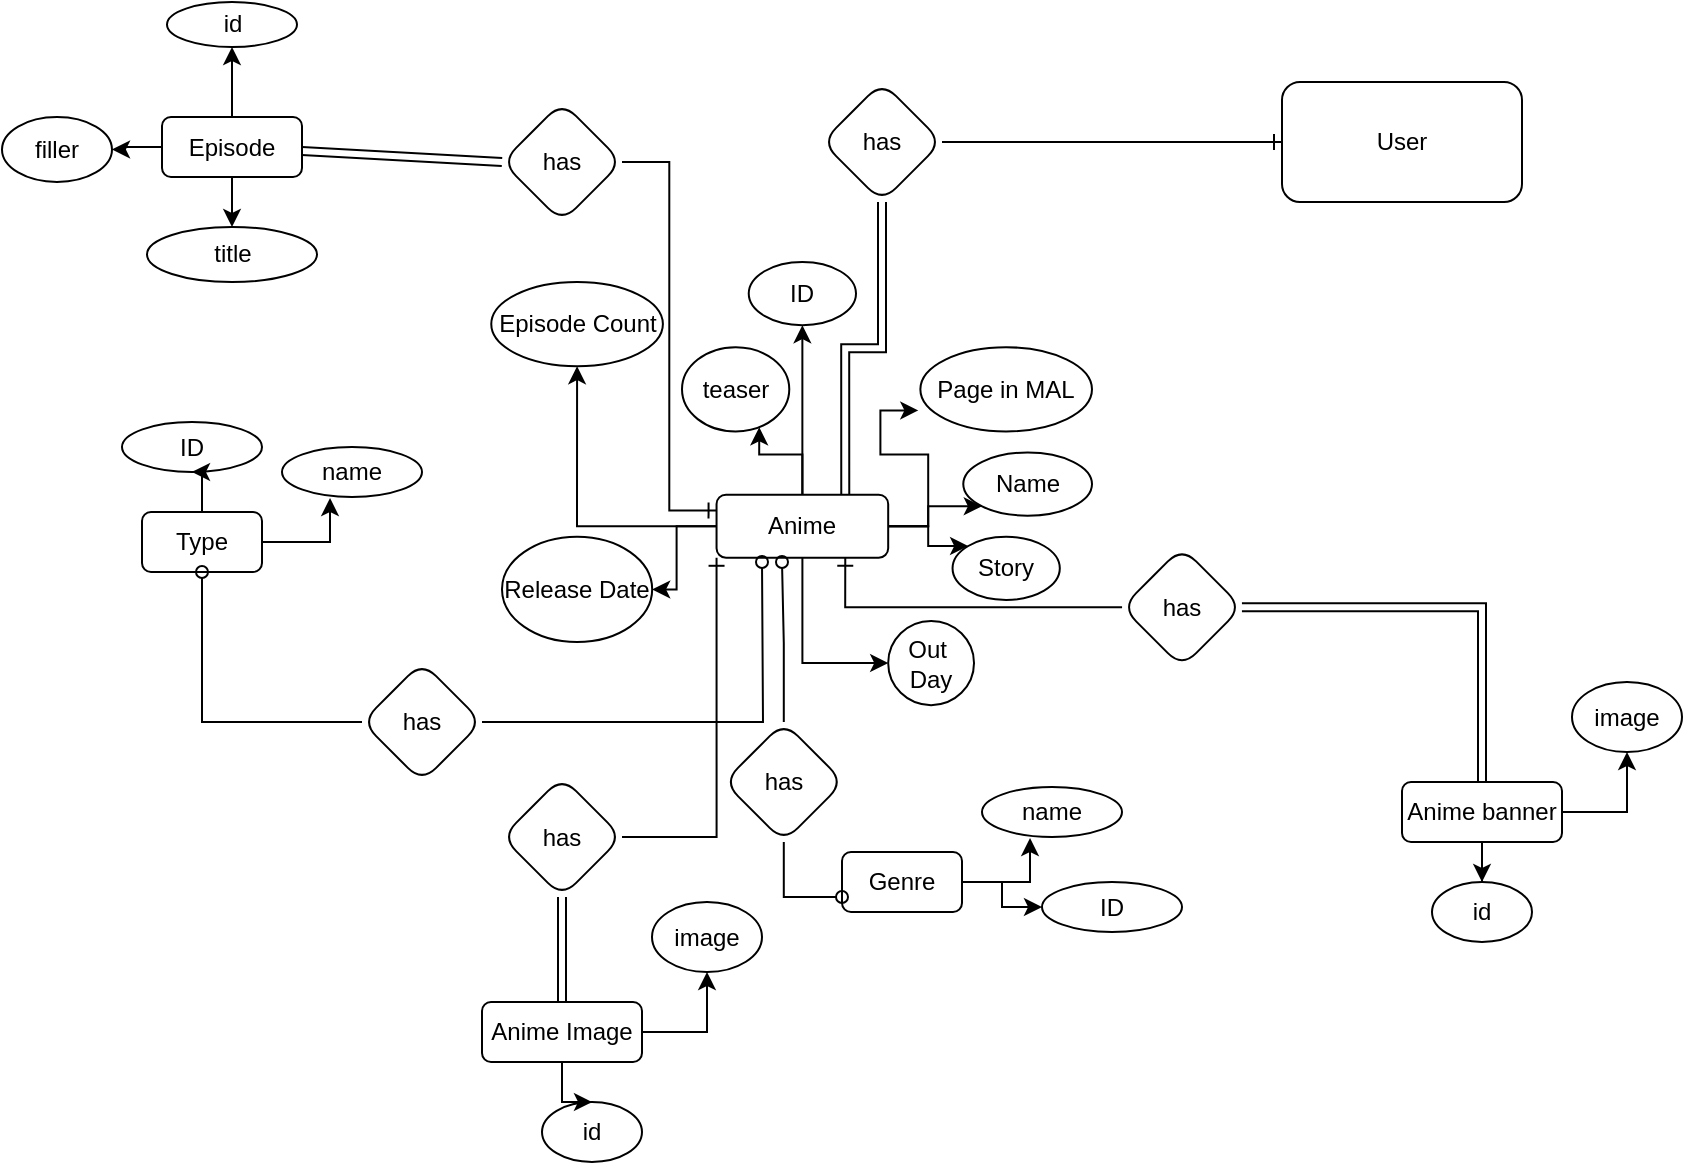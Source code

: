 <mxfile version="20.2.7" type="device"><diagram id="9YAc_qe6wpoWFffLAVAh" name="Page-1"><mxGraphModel dx="868" dy="460" grid="1" gridSize="10" guides="1" tooltips="1" connect="1" arrows="1" fold="1" page="1" pageScale="1" pageWidth="850" pageHeight="1100" math="0" shadow="0"><root><mxCell id="0"/><mxCell id="1" parent="0"/><mxCell id="KbygSNzHCpkUu4DSfZsU-7" value="User" style="rounded=1;whiteSpace=wrap;html=1;" parent="1" vertex="1"><mxGeometry x="640" y="80" width="120" height="60" as="geometry"/></mxCell><mxCell id="5KQeAUcUBGs25_fx9NlI-48" value="" style="group" parent="1" vertex="1" connectable="0"><mxGeometry x="250" y="191.58" width="295" height="200" as="geometry"/></mxCell><mxCell id="KbygSNzHCpkUu4DSfZsU-4" value="Anime" style="rounded=1;whiteSpace=wrap;html=1;" parent="5KQeAUcUBGs25_fx9NlI-48" vertex="1"><mxGeometry x="107.273" y="94.737" width="85.818" height="31.579" as="geometry"/></mxCell><mxCell id="5KQeAUcUBGs25_fx9NlI-5" value="Name" style="ellipse;whiteSpace=wrap;html=1;rounded=1;" parent="5KQeAUcUBGs25_fx9NlI-48" vertex="1"><mxGeometry x="230.636" y="73.684" width="64.364" height="31.579" as="geometry"/></mxCell><mxCell id="5KQeAUcUBGs25_fx9NlI-16" style="edgeStyle=orthogonalEdgeStyle;rounded=0;orthogonalLoop=1;jettySize=auto;html=1;entryX=0;entryY=1;entryDx=0;entryDy=0;" parent="5KQeAUcUBGs25_fx9NlI-48" source="KbygSNzHCpkUu4DSfZsU-4" target="5KQeAUcUBGs25_fx9NlI-5" edge="1"><mxGeometry relative="1" as="geometry"/></mxCell><mxCell id="5KQeAUcUBGs25_fx9NlI-6" value="Story" style="ellipse;whiteSpace=wrap;html=1;rounded=1;" parent="5KQeAUcUBGs25_fx9NlI-48" vertex="1"><mxGeometry x="225.273" y="115.789" width="53.636" height="31.579" as="geometry"/></mxCell><mxCell id="5KQeAUcUBGs25_fx9NlI-15" style="edgeStyle=orthogonalEdgeStyle;rounded=0;orthogonalLoop=1;jettySize=auto;html=1;entryX=0;entryY=0;entryDx=0;entryDy=0;" parent="5KQeAUcUBGs25_fx9NlI-48" source="KbygSNzHCpkUu4DSfZsU-4" target="5KQeAUcUBGs25_fx9NlI-6" edge="1"><mxGeometry relative="1" as="geometry"/></mxCell><mxCell id="5KQeAUcUBGs25_fx9NlI-8" value="Release Date" style="ellipse;whiteSpace=wrap;html=1;rounded=1;" parent="5KQeAUcUBGs25_fx9NlI-48" vertex="1"><mxGeometry y="115.787" width="75.091" height="52.632" as="geometry"/></mxCell><mxCell id="5KQeAUcUBGs25_fx9NlI-18" style="edgeStyle=orthogonalEdgeStyle;rounded=0;orthogonalLoop=1;jettySize=auto;html=1;" parent="5KQeAUcUBGs25_fx9NlI-48" source="KbygSNzHCpkUu4DSfZsU-4" target="5KQeAUcUBGs25_fx9NlI-8" edge="1"><mxGeometry relative="1" as="geometry"/></mxCell><mxCell id="5KQeAUcUBGs25_fx9NlI-9" value="Page in MAL" style="ellipse;whiteSpace=wrap;html=1;rounded=1;" parent="5KQeAUcUBGs25_fx9NlI-48" vertex="1"><mxGeometry x="209.182" y="21.053" width="85.818" height="42.105" as="geometry"/></mxCell><mxCell id="5KQeAUcUBGs25_fx9NlI-17" style="edgeStyle=orthogonalEdgeStyle;rounded=0;orthogonalLoop=1;jettySize=auto;html=1;entryX=-0.012;entryY=0.75;entryDx=0;entryDy=0;entryPerimeter=0;" parent="5KQeAUcUBGs25_fx9NlI-48" source="KbygSNzHCpkUu4DSfZsU-4" target="5KQeAUcUBGs25_fx9NlI-9" edge="1"><mxGeometry relative="1" as="geometry"/></mxCell><mxCell id="5KQeAUcUBGs25_fx9NlI-10" value="Out&amp;nbsp; Day" style="ellipse;whiteSpace=wrap;html=1;rounded=1;" parent="5KQeAUcUBGs25_fx9NlI-48" vertex="1"><mxGeometry x="193.094" y="157.898" width="42.909" height="42.105" as="geometry"/></mxCell><mxCell id="5KQeAUcUBGs25_fx9NlI-14" style="edgeStyle=orthogonalEdgeStyle;rounded=0;orthogonalLoop=1;jettySize=auto;html=1;entryX=0;entryY=0.5;entryDx=0;entryDy=0;" parent="5KQeAUcUBGs25_fx9NlI-48" source="KbygSNzHCpkUu4DSfZsU-4" target="5KQeAUcUBGs25_fx9NlI-10" edge="1"><mxGeometry relative="1" as="geometry"/></mxCell><mxCell id="5KQeAUcUBGs25_fx9NlI-11" value="teaser" style="ellipse;whiteSpace=wrap;html=1;rounded=1;" parent="5KQeAUcUBGs25_fx9NlI-48" vertex="1"><mxGeometry x="90.004" y="21.049" width="53.636" height="42.105" as="geometry"/></mxCell><mxCell id="5KQeAUcUBGs25_fx9NlI-12" style="edgeStyle=orthogonalEdgeStyle;rounded=0;orthogonalLoop=1;jettySize=auto;html=1;entryX=0.72;entryY=0.95;entryDx=0;entryDy=0;entryPerimeter=0;" parent="5KQeAUcUBGs25_fx9NlI-48" source="KbygSNzHCpkUu4DSfZsU-4" target="5KQeAUcUBGs25_fx9NlI-11" edge="1"><mxGeometry relative="1" as="geometry"/></mxCell><mxCell id="5KQeAUcUBGs25_fx9NlI-7" value="Episode Count" style="ellipse;whiteSpace=wrap;html=1;rounded=1;" parent="5KQeAUcUBGs25_fx9NlI-48" vertex="1"><mxGeometry x="-5.364" y="-11.575" width="85.818" height="42.105" as="geometry"/></mxCell><mxCell id="5KQeAUcUBGs25_fx9NlI-13" style="edgeStyle=orthogonalEdgeStyle;rounded=0;orthogonalLoop=1;jettySize=auto;html=1;" parent="5KQeAUcUBGs25_fx9NlI-48" source="KbygSNzHCpkUu4DSfZsU-4" target="5KQeAUcUBGs25_fx9NlI-7" edge="1"><mxGeometry relative="1" as="geometry"/></mxCell><mxCell id="5KQeAUcUBGs25_fx9NlI-49" value="" style="group" parent="1" vertex="1" connectable="0"><mxGeometry x="60" y="250" width="150" height="75" as="geometry"/></mxCell><mxCell id="KbygSNzHCpkUu4DSfZsU-5" value="Type" style="rounded=1;whiteSpace=wrap;html=1;" parent="5KQeAUcUBGs25_fx9NlI-49" vertex="1"><mxGeometry x="10" y="45" width="60" height="30" as="geometry"/></mxCell><mxCell id="5KQeAUcUBGs25_fx9NlI-19" value="ID" style="ellipse;whiteSpace=wrap;html=1;rounded=1;" parent="5KQeAUcUBGs25_fx9NlI-49" vertex="1"><mxGeometry width="70" height="25" as="geometry"/></mxCell><mxCell id="5KQeAUcUBGs25_fx9NlI-20" value="" style="edgeStyle=orthogonalEdgeStyle;rounded=0;orthogonalLoop=1;jettySize=auto;html=1;" parent="5KQeAUcUBGs25_fx9NlI-49" source="KbygSNzHCpkUu4DSfZsU-5" target="5KQeAUcUBGs25_fx9NlI-19" edge="1"><mxGeometry relative="1" as="geometry"/></mxCell><mxCell id="5KQeAUcUBGs25_fx9NlI-21" value="name" style="ellipse;whiteSpace=wrap;html=1;rounded=1;" parent="5KQeAUcUBGs25_fx9NlI-49" vertex="1"><mxGeometry x="80" y="12.5" width="70" height="25" as="geometry"/></mxCell><mxCell id="5KQeAUcUBGs25_fx9NlI-22" style="edgeStyle=orthogonalEdgeStyle;rounded=0;orthogonalLoop=1;jettySize=auto;html=1;entryX=0.343;entryY=1.02;entryDx=0;entryDy=0;entryPerimeter=0;" parent="5KQeAUcUBGs25_fx9NlI-49" source="KbygSNzHCpkUu4DSfZsU-5" target="5KQeAUcUBGs25_fx9NlI-21" edge="1"><mxGeometry relative="1" as="geometry"/></mxCell><mxCell id="5KQeAUcUBGs25_fx9NlI-50" value="" style="group" parent="1" vertex="1" connectable="0"><mxGeometry x="240" y="470" width="140" height="100" as="geometry"/></mxCell><mxCell id="KbygSNzHCpkUu4DSfZsU-2" value="Anime Image" style="rounded=1;whiteSpace=wrap;html=1;" parent="5KQeAUcUBGs25_fx9NlI-50" vertex="1"><mxGeometry y="70" width="80" height="30" as="geometry"/></mxCell><mxCell id="5KQeAUcUBGs25_fx9NlI-25" value="image" style="ellipse;whiteSpace=wrap;html=1;rounded=1;" parent="5KQeAUcUBGs25_fx9NlI-50" vertex="1"><mxGeometry x="85" y="20" width="55" height="35" as="geometry"/></mxCell><mxCell id="5KQeAUcUBGs25_fx9NlI-26" value="" style="edgeStyle=orthogonalEdgeStyle;rounded=0;orthogonalLoop=1;jettySize=auto;html=1;" parent="5KQeAUcUBGs25_fx9NlI-50" source="KbygSNzHCpkUu4DSfZsU-2" target="5KQeAUcUBGs25_fx9NlI-25" edge="1"><mxGeometry relative="1" as="geometry"/></mxCell><mxCell id="5KQeAUcUBGs25_fx9NlI-51" value="" style="group" parent="1" vertex="1" connectable="0"><mxGeometry x="700" y="360" width="140" height="100" as="geometry"/></mxCell><mxCell id="5KQeAUcUBGs25_fx9NlI-45" value="Anime banner" style="rounded=1;whiteSpace=wrap;html=1;" parent="5KQeAUcUBGs25_fx9NlI-51" vertex="1"><mxGeometry y="70" width="80" height="30" as="geometry"/></mxCell><mxCell id="5KQeAUcUBGs25_fx9NlI-47" value="image" style="ellipse;whiteSpace=wrap;html=1;rounded=1;" parent="5KQeAUcUBGs25_fx9NlI-51" vertex="1"><mxGeometry x="85" y="20" width="55" height="35" as="geometry"/></mxCell><mxCell id="5KQeAUcUBGs25_fx9NlI-44" value="" style="edgeStyle=orthogonalEdgeStyle;rounded=0;orthogonalLoop=1;jettySize=auto;html=1;" parent="5KQeAUcUBGs25_fx9NlI-51" source="5KQeAUcUBGs25_fx9NlI-45" target="5KQeAUcUBGs25_fx9NlI-47" edge="1"><mxGeometry relative="1" as="geometry"/></mxCell><mxCell id="5KQeAUcUBGs25_fx9NlI-52" value="" style="group" parent="1" vertex="1" connectable="0"><mxGeometry x="410" y="420" width="150" height="75" as="geometry"/></mxCell><mxCell id="5KQeAUcUBGs25_fx9NlI-36" value="ID" style="ellipse;whiteSpace=wrap;html=1;rounded=1;" parent="5KQeAUcUBGs25_fx9NlI-52" vertex="1"><mxGeometry x="110" y="60" width="70" height="25" as="geometry"/></mxCell><mxCell id="5KQeAUcUBGs25_fx9NlI-37" value="name" style="ellipse;whiteSpace=wrap;html=1;rounded=1;" parent="5KQeAUcUBGs25_fx9NlI-52" vertex="1"><mxGeometry x="80" y="12.5" width="70" height="25" as="geometry"/></mxCell><mxCell id="5KQeAUcUBGs25_fx9NlI-55" value="" style="group" parent="5KQeAUcUBGs25_fx9NlI-52" vertex="1" connectable="0"><mxGeometry x="10" y="45" width="60" height="30" as="geometry"/></mxCell><mxCell id="5KQeAUcUBGs25_fx9NlI-35" value="Genre" style="rounded=1;whiteSpace=wrap;html=1;" parent="5KQeAUcUBGs25_fx9NlI-55" vertex="1"><mxGeometry width="60" height="30" as="geometry"/></mxCell><mxCell id="5KQeAUcUBGs25_fx9NlI-33" value="" style="edgeStyle=orthogonalEdgeStyle;rounded=0;orthogonalLoop=1;jettySize=auto;html=1;" parent="5KQeAUcUBGs25_fx9NlI-55" source="5KQeAUcUBGs25_fx9NlI-35" target="5KQeAUcUBGs25_fx9NlI-36" edge="1"><mxGeometry relative="1" as="geometry"/></mxCell><mxCell id="5KQeAUcUBGs25_fx9NlI-34" style="edgeStyle=orthogonalEdgeStyle;rounded=0;orthogonalLoop=1;jettySize=auto;html=1;entryX=0.343;entryY=1.02;entryDx=0;entryDy=0;entryPerimeter=0;" parent="5KQeAUcUBGs25_fx9NlI-55" source="5KQeAUcUBGs25_fx9NlI-35" target="5KQeAUcUBGs25_fx9NlI-37" edge="1"><mxGeometry relative="1" as="geometry"/></mxCell><mxCell id="5KQeAUcUBGs25_fx9NlI-53" value="" style="group" parent="1" vertex="1" connectable="0"><mxGeometry x="72.5" y="40" width="137.5" height="140" as="geometry"/></mxCell><mxCell id="KbygSNzHCpkUu4DSfZsU-3" value="Episode" style="rounded=1;whiteSpace=wrap;html=1;" parent="5KQeAUcUBGs25_fx9NlI-53" vertex="1"><mxGeometry x="7.5" y="57.5" width="70" height="30" as="geometry"/></mxCell><mxCell id="5KQeAUcUBGs25_fx9NlI-27" value="id" style="ellipse;whiteSpace=wrap;html=1;rounded=1;" parent="5KQeAUcUBGs25_fx9NlI-53" vertex="1"><mxGeometry x="10" width="65" height="22.5" as="geometry"/></mxCell><mxCell id="5KQeAUcUBGs25_fx9NlI-28" value="" style="edgeStyle=orthogonalEdgeStyle;rounded=0;orthogonalLoop=1;jettySize=auto;html=1;" parent="5KQeAUcUBGs25_fx9NlI-53" source="KbygSNzHCpkUu4DSfZsU-3" target="5KQeAUcUBGs25_fx9NlI-27" edge="1"><mxGeometry relative="1" as="geometry"/></mxCell><mxCell id="5KQeAUcUBGs25_fx9NlI-29" value="title" style="ellipse;whiteSpace=wrap;html=1;rounded=1;" parent="5KQeAUcUBGs25_fx9NlI-53" vertex="1"><mxGeometry y="112.5" width="85" height="27.5" as="geometry"/></mxCell><mxCell id="5KQeAUcUBGs25_fx9NlI-30" value="" style="edgeStyle=orthogonalEdgeStyle;rounded=0;orthogonalLoop=1;jettySize=auto;html=1;" parent="5KQeAUcUBGs25_fx9NlI-53" source="KbygSNzHCpkUu4DSfZsU-3" target="5KQeAUcUBGs25_fx9NlI-29" edge="1"><mxGeometry relative="1" as="geometry"/></mxCell><mxCell id="5KQeAUcUBGs25_fx9NlI-46" value="id" style="ellipse;whiteSpace=wrap;html=1;rounded=1;" parent="1" vertex="1"><mxGeometry x="715" y="480" width="50" height="30" as="geometry"/></mxCell><mxCell id="5KQeAUcUBGs25_fx9NlI-43" value="" style="edgeStyle=orthogonalEdgeStyle;rounded=0;orthogonalLoop=1;jettySize=auto;html=1;" parent="1" source="5KQeAUcUBGs25_fx9NlI-45" target="5KQeAUcUBGs25_fx9NlI-46" edge="1"><mxGeometry relative="1" as="geometry"/></mxCell><mxCell id="5KQeAUcUBGs25_fx9NlI-59" style="edgeStyle=orthogonalEdgeStyle;rounded=0;orthogonalLoop=1;jettySize=auto;html=1;entryX=0.75;entryY=0;entryDx=0;entryDy=0;shape=link;" parent="1" source="5KQeAUcUBGs25_fx9NlI-57" target="KbygSNzHCpkUu4DSfZsU-4" edge="1"><mxGeometry relative="1" as="geometry"/></mxCell><mxCell id="fSHjXRRuMHnubYZZ-lgv-2" value="" style="edgeStyle=orthogonalEdgeStyle;rounded=0;orthogonalLoop=1;jettySize=auto;html=1;endArrow=ERone;endFill=0;" edge="1" parent="1" source="5KQeAUcUBGs25_fx9NlI-57" target="KbygSNzHCpkUu4DSfZsU-7"><mxGeometry relative="1" as="geometry"/></mxCell><mxCell id="5KQeAUcUBGs25_fx9NlI-57" value="has" style="rhombus;whiteSpace=wrap;html=1;rounded=1;" parent="1" vertex="1"><mxGeometry x="410" y="80" width="60" height="60" as="geometry"/></mxCell><mxCell id="5KQeAUcUBGs25_fx9NlI-3" value="ID" style="ellipse;whiteSpace=wrap;html=1;rounded=1;" parent="1" vertex="1"><mxGeometry x="373.367" y="170" width="53.636" height="31.579" as="geometry"/></mxCell><mxCell id="5KQeAUcUBGs25_fx9NlI-4" value="" style="edgeStyle=orthogonalEdgeStyle;rounded=0;orthogonalLoop=1;jettySize=auto;html=1;" parent="1" source="KbygSNzHCpkUu4DSfZsU-4" target="5KQeAUcUBGs25_fx9NlI-3" edge="1"><mxGeometry relative="1" as="geometry"/></mxCell><mxCell id="fSHjXRRuMHnubYZZ-lgv-4" value="" style="edgeStyle=orthogonalEdgeStyle;rounded=0;orthogonalLoop=1;jettySize=auto;html=1;endArrow=ERone;endFill=0;entryX=0;entryY=0.25;entryDx=0;entryDy=0;" edge="1" parent="1" source="fSHjXRRuMHnubYZZ-lgv-5" target="KbygSNzHCpkUu4DSfZsU-4"><mxGeometry relative="1" as="geometry"><mxPoint x="480" y="120" as="targetPoint"/></mxGeometry></mxCell><mxCell id="fSHjXRRuMHnubYZZ-lgv-5" value="has" style="rhombus;whiteSpace=wrap;html=1;rounded=1;" vertex="1" parent="1"><mxGeometry x="250" y="90" width="60" height="60" as="geometry"/></mxCell><mxCell id="5KQeAUcUBGs25_fx9NlI-31" value="filler" style="ellipse;whiteSpace=wrap;html=1;rounded=1;" parent="1" vertex="1"><mxGeometry y="97.5" width="55" height="32.5" as="geometry"/></mxCell><mxCell id="5KQeAUcUBGs25_fx9NlI-32" value="" style="edgeStyle=orthogonalEdgeStyle;rounded=0;orthogonalLoop=1;jettySize=auto;html=1;" parent="1" source="KbygSNzHCpkUu4DSfZsU-3" target="5KQeAUcUBGs25_fx9NlI-31" edge="1"><mxGeometry relative="1" as="geometry"/></mxCell><mxCell id="fSHjXRRuMHnubYZZ-lgv-6" value="" style="shape=link;html=1;rounded=0;endArrow=ERone;endFill=0;entryX=0;entryY=0.5;entryDx=0;entryDy=0;" edge="1" parent="1" source="KbygSNzHCpkUu4DSfZsU-3" target="fSHjXRRuMHnubYZZ-lgv-5"><mxGeometry width="100" relative="1" as="geometry"><mxPoint x="230" y="70" as="sourcePoint"/><mxPoint x="330" y="70" as="targetPoint"/></mxGeometry></mxCell><mxCell id="fSHjXRRuMHnubYZZ-lgv-7" style="edgeStyle=orthogonalEdgeStyle;rounded=0;orthogonalLoop=1;jettySize=auto;html=1;entryX=0.5;entryY=0;entryDx=0;entryDy=0;shape=link;" edge="1" parent="1" source="fSHjXRRuMHnubYZZ-lgv-9" target="5KQeAUcUBGs25_fx9NlI-45"><mxGeometry relative="1" as="geometry"><mxPoint x="581.636" y="507.367" as="targetPoint"/></mxGeometry></mxCell><mxCell id="fSHjXRRuMHnubYZZ-lgv-8" value="" style="edgeStyle=orthogonalEdgeStyle;rounded=0;orthogonalLoop=1;jettySize=auto;html=1;endArrow=ERone;endFill=0;entryX=0.75;entryY=1;entryDx=0;entryDy=0;" edge="1" parent="1" source="fSHjXRRuMHnubYZZ-lgv-9" target="KbygSNzHCpkUu4DSfZsU-4"><mxGeometry relative="1" as="geometry"><mxPoint x="790" y="342.63" as="targetPoint"/></mxGeometry></mxCell><mxCell id="fSHjXRRuMHnubYZZ-lgv-9" value="has" style="rhombus;whiteSpace=wrap;html=1;rounded=1;" vertex="1" parent="1"><mxGeometry x="560" y="312.63" width="60" height="60" as="geometry"/></mxCell><mxCell id="fSHjXRRuMHnubYZZ-lgv-10" style="edgeStyle=orthogonalEdgeStyle;rounded=0;orthogonalLoop=1;jettySize=auto;html=1;entryX=0;entryY=0.75;entryDx=0;entryDy=0;endArrow=oval;endFill=0;" edge="1" parent="1" source="fSHjXRRuMHnubYZZ-lgv-12" target="5KQeAUcUBGs25_fx9NlI-35"><mxGeometry relative="1" as="geometry"><mxPoint x="231.636" y="584.867" as="targetPoint"/></mxGeometry></mxCell><mxCell id="fSHjXRRuMHnubYZZ-lgv-11" value="" style="edgeStyle=orthogonalEdgeStyle;rounded=0;orthogonalLoop=1;jettySize=auto;html=1;endArrow=oval;endFill=0;" edge="1" parent="1" source="fSHjXRRuMHnubYZZ-lgv-12"><mxGeometry relative="1" as="geometry"><mxPoint x="390" y="320" as="targetPoint"/></mxGeometry></mxCell><mxCell id="fSHjXRRuMHnubYZZ-lgv-12" value="has" style="rhombus;whiteSpace=wrap;html=1;rounded=1;" vertex="1" parent="1"><mxGeometry x="360.91" y="400" width="60" height="60" as="geometry"/></mxCell><mxCell id="fSHjXRRuMHnubYZZ-lgv-13" style="edgeStyle=orthogonalEdgeStyle;rounded=0;orthogonalLoop=1;jettySize=auto;html=1;shape=link;" edge="1" parent="1" source="fSHjXRRuMHnubYZZ-lgv-15"><mxGeometry relative="1" as="geometry"><mxPoint x="280" y="540" as="targetPoint"/></mxGeometry></mxCell><mxCell id="fSHjXRRuMHnubYZZ-lgv-14" value="" style="edgeStyle=orthogonalEdgeStyle;rounded=0;orthogonalLoop=1;jettySize=auto;html=1;endArrow=ERone;endFill=0;entryX=0;entryY=1;entryDx=0;entryDy=0;" edge="1" parent="1" source="fSHjXRRuMHnubYZZ-lgv-15" target="KbygSNzHCpkUu4DSfZsU-4"><mxGeometry relative="1" as="geometry"><mxPoint x="470" y="460" as="targetPoint"/></mxGeometry></mxCell><mxCell id="fSHjXRRuMHnubYZZ-lgv-15" value="has" style="rhombus;whiteSpace=wrap;html=1;rounded=1;" vertex="1" parent="1"><mxGeometry x="250" y="427.5" width="60" height="60" as="geometry"/></mxCell><mxCell id="5KQeAUcUBGs25_fx9NlI-23" value="id" style="ellipse;whiteSpace=wrap;html=1;rounded=1;" parent="1" vertex="1"><mxGeometry x="270" y="590" width="50" height="30" as="geometry"/></mxCell><mxCell id="5KQeAUcUBGs25_fx9NlI-24" value="" style="edgeStyle=orthogonalEdgeStyle;rounded=0;orthogonalLoop=1;jettySize=auto;html=1;" parent="1" source="KbygSNzHCpkUu4DSfZsU-2" target="5KQeAUcUBGs25_fx9NlI-23" edge="1"><mxGeometry relative="1" as="geometry"/></mxCell><mxCell id="fSHjXRRuMHnubYZZ-lgv-16" style="edgeStyle=orthogonalEdgeStyle;rounded=0;orthogonalLoop=1;jettySize=auto;html=1;entryX=0.5;entryY=1;entryDx=0;entryDy=0;endArrow=oval;endFill=0;" edge="1" parent="1" source="fSHjXRRuMHnubYZZ-lgv-18" target="KbygSNzHCpkUu4DSfZsU-5"><mxGeometry relative="1" as="geometry"><mxPoint x="239.09" y="457.5" as="targetPoint"/></mxGeometry></mxCell><mxCell id="fSHjXRRuMHnubYZZ-lgv-17" value="" style="edgeStyle=orthogonalEdgeStyle;rounded=0;orthogonalLoop=1;jettySize=auto;html=1;endArrow=oval;endFill=0;" edge="1" parent="1" source="fSHjXRRuMHnubYZZ-lgv-18"><mxGeometry relative="1" as="geometry"><mxPoint x="380" y="320" as="targetPoint"/></mxGeometry></mxCell><mxCell id="fSHjXRRuMHnubYZZ-lgv-18" value="has" style="rhombus;whiteSpace=wrap;html=1;rounded=1;" vertex="1" parent="1"><mxGeometry x="180.0" y="370" width="60" height="60" as="geometry"/></mxCell></root></mxGraphModel></diagram></mxfile>
